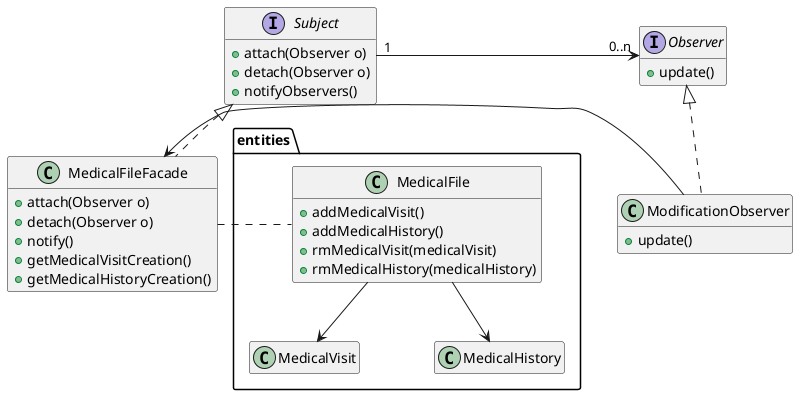 @startuml

skinparam nodesep 75
skinparam ranksep 50
hide empty members

together{
    interface Observer {
        +update()
    }

    class ModificationObserver {
        +update()
    }
}

interface Subject {
    +attach(Observer o) 
    +detach(Observer o)
    +notifyObservers()
}
together{
    class MedicalFileFacade {
        +attach(Observer o)
        +detach(Observer o)
        +notify()
        +getMedicalVisitCreation()
        +getMedicalHistoryCreation()
    }


    package entities {
        class MedicalFile {
            +addMedicalVisit()
            +addMedicalHistory()
            +rmMedicalVisit(medicalVisit)
            +rmMedicalHistory(medicalHistory)
        }

        class MedicalVisit {
        }

        class MedicalHistory {
        }
    }
}

Subject "1" -> "0..n" Observer
Observer <|.. ModificationObserver
ModificationObserver -> MedicalFileFacade
Subject <|.. MedicalFileFacade

MedicalFileFacade . entities.MedicalFile

MedicalFile --> MedicalVisit
MedicalFile --> MedicalHistory

@enduml